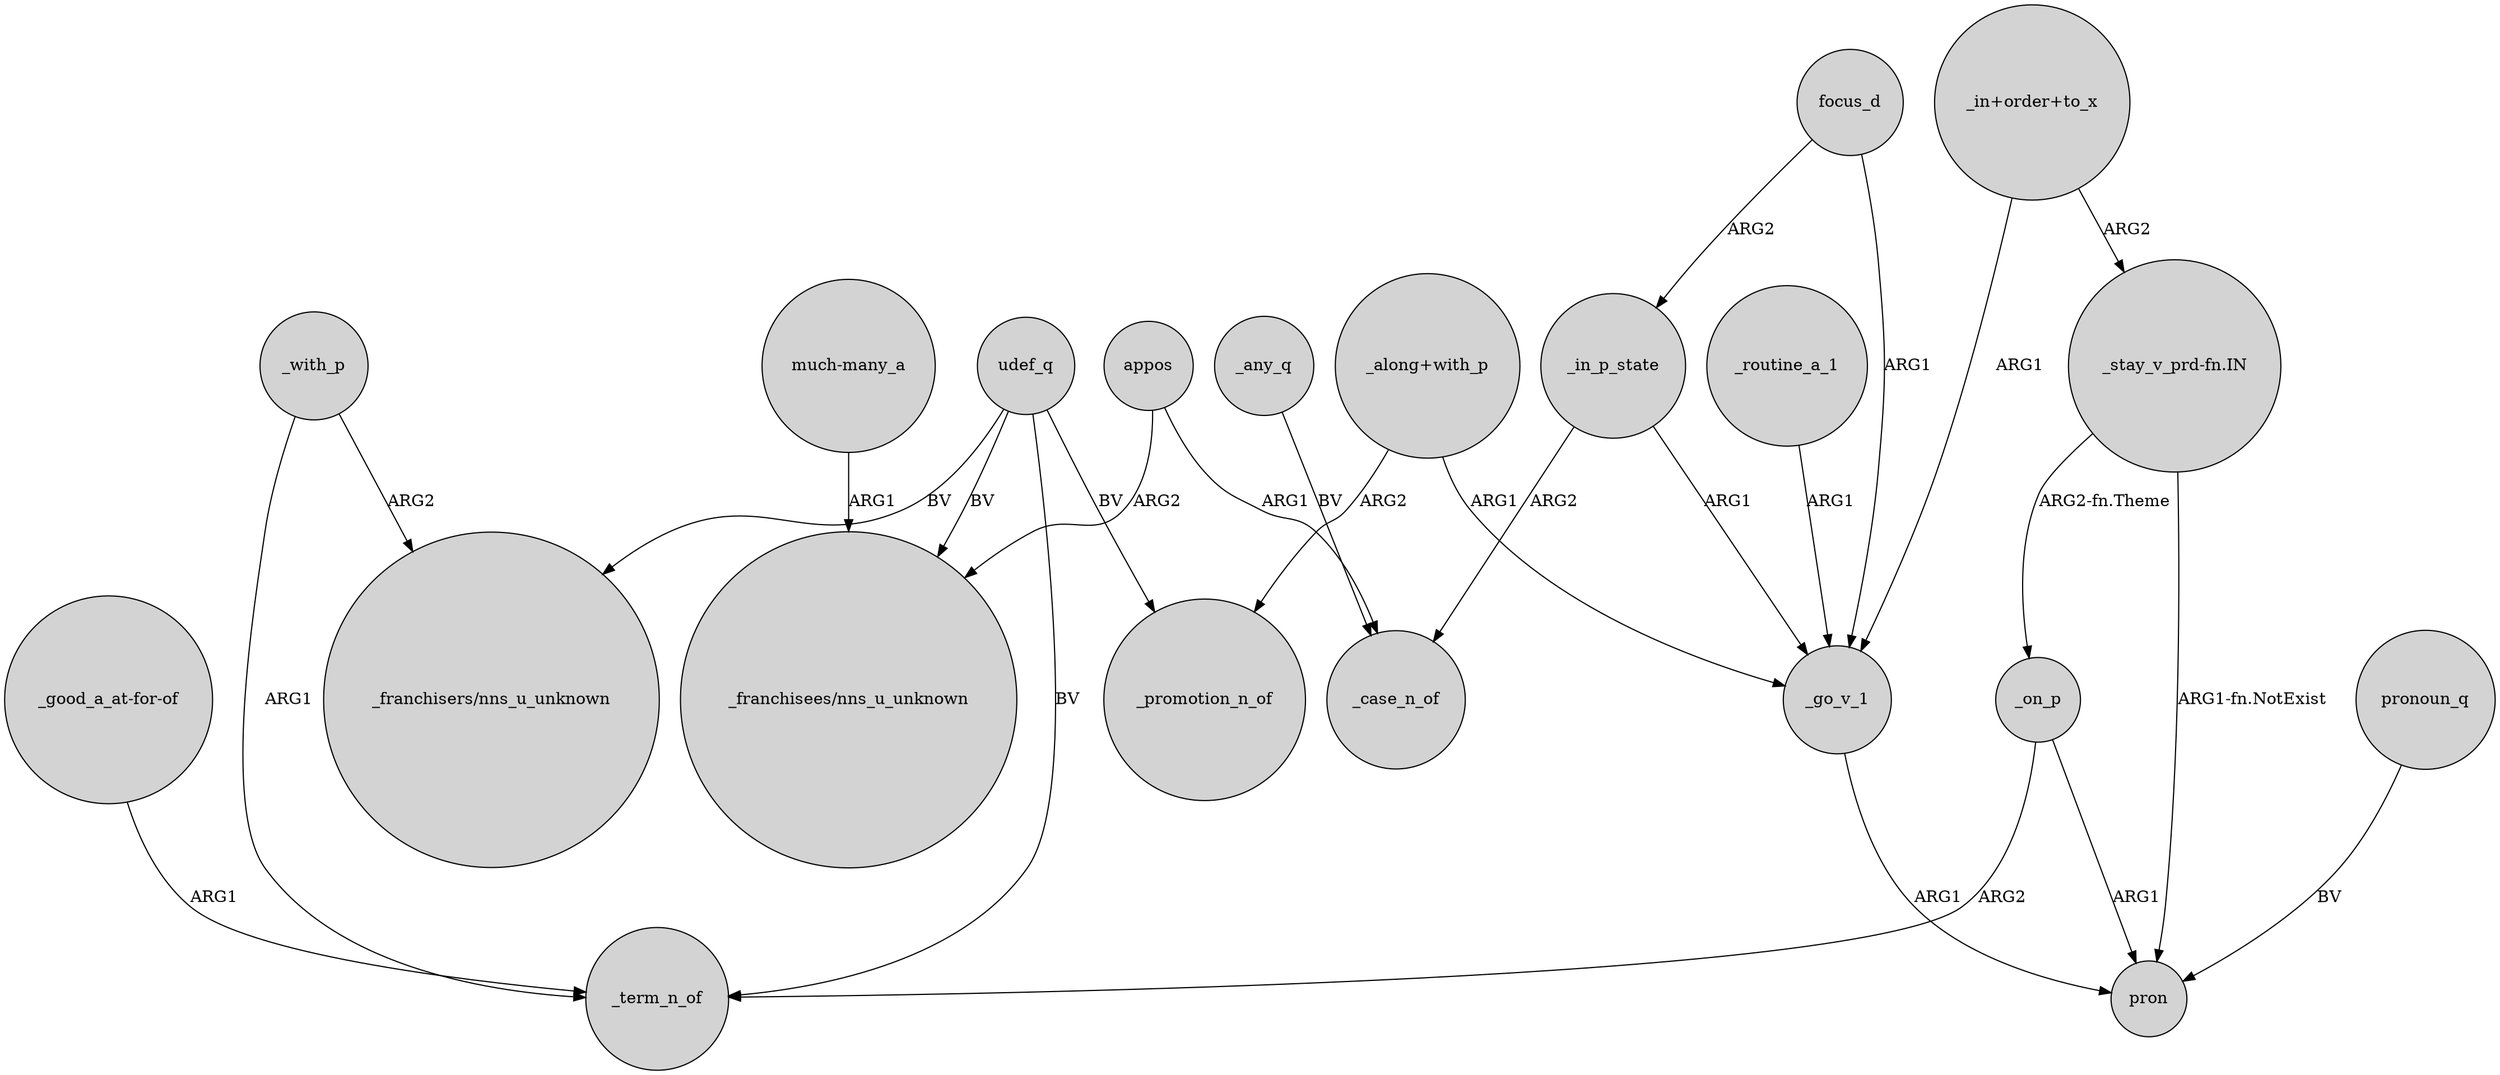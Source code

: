 digraph {
	node [shape=circle style=filled]
	"_along+with_p" -> _promotion_n_of [label=ARG2]
	_with_p -> _term_n_of [label=ARG1]
	focus_d -> _go_v_1 [label=ARG1]
	udef_q -> "_franchisers/nns_u_unknown" [label=BV]
	"_stay_v_prd-fn.IN" -> _on_p [label="ARG2-fn.Theme"]
	focus_d -> _in_p_state [label=ARG2]
	"_stay_v_prd-fn.IN" -> pron [label="ARG1-fn.NotExist"]
	"_good_a_at-for-of" -> _term_n_of [label=ARG1]
	udef_q -> "_franchisees/nns_u_unknown" [label=BV]
	pronoun_q -> pron [label=BV]
	"_in+order+to_x" -> _go_v_1 [label=ARG1]
	_any_q -> _case_n_of [label=BV]
	_routine_a_1 -> _go_v_1 [label=ARG1]
	_in_p_state -> _case_n_of [label=ARG2]
	appos -> _case_n_of [label=ARG1]
	udef_q -> _term_n_of [label=BV]
	_go_v_1 -> pron [label=ARG1]
	_in_p_state -> _go_v_1 [label=ARG1]
	udef_q -> _promotion_n_of [label=BV]
	_with_p -> "_franchisers/nns_u_unknown" [label=ARG2]
	_on_p -> _term_n_of [label=ARG2]
	_on_p -> pron [label=ARG1]
	appos -> "_franchisees/nns_u_unknown" [label=ARG2]
	"much-many_a" -> "_franchisees/nns_u_unknown" [label=ARG1]
	"_along+with_p" -> _go_v_1 [label=ARG1]
	"_in+order+to_x" -> "_stay_v_prd-fn.IN" [label=ARG2]
}
